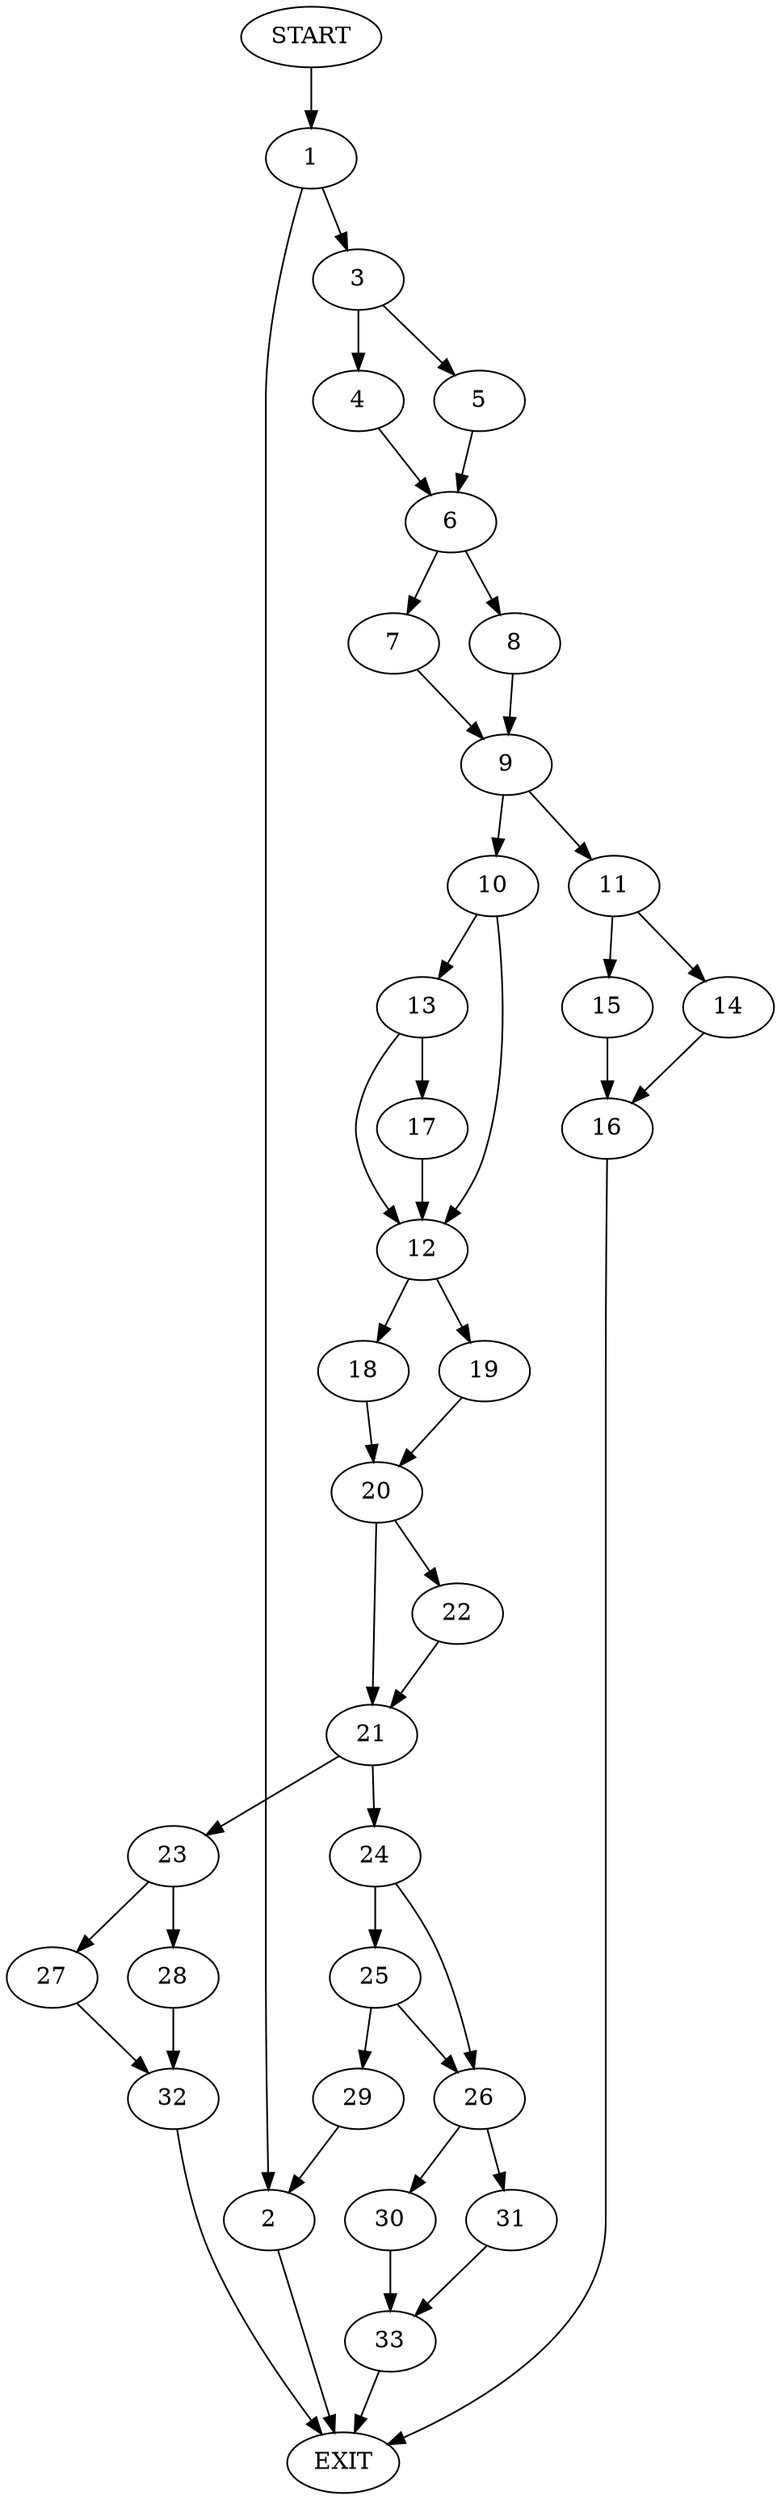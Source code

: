 digraph {
0 [label="START"]
34 [label="EXIT"]
0 -> 1
1 -> 2
1 -> 3
2 -> 34
3 -> 4
3 -> 5
4 -> 6
5 -> 6
6 -> 7
6 -> 8
7 -> 9
8 -> 9
9 -> 10
9 -> 11
10 -> 12
10 -> 13
11 -> 14
11 -> 15
15 -> 16
14 -> 16
16 -> 34
13 -> 12
13 -> 17
12 -> 18
12 -> 19
17 -> 12
19 -> 20
18 -> 20
20 -> 21
20 -> 22
22 -> 21
21 -> 23
21 -> 24
24 -> 25
24 -> 26
23 -> 27
23 -> 28
25 -> 29
25 -> 26
26 -> 30
26 -> 31
28 -> 32
27 -> 32
32 -> 34
29 -> 2
31 -> 33
30 -> 33
33 -> 34
}
